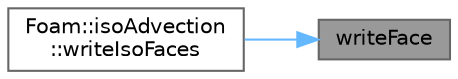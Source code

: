 digraph "writeFace"
{
 // LATEX_PDF_SIZE
  bgcolor="transparent";
  edge [fontname=Helvetica,fontsize=10,labelfontname=Helvetica,labelfontsize=10];
  node [fontname=Helvetica,fontsize=10,shape=box,height=0.2,width=0.4];
  rankdir="RL";
  Node1 [id="Node000001",label="writeFace",height=0.2,width=0.4,color="gray40", fillcolor="grey60", style="filled", fontcolor="black",tooltip=" "];
  Node1 -> Node2 [id="edge1_Node000001_Node000002",dir="back",color="steelblue1",style="solid",tooltip=" "];
  Node2 [id="Node000002",label="Foam::isoAdvection\l::writeIsoFaces",height=0.2,width=0.4,color="grey40", fillcolor="white", style="filled",URL="$classFoam_1_1isoAdvection.html#a7de5b3f64a10234fdf537008d11be881",tooltip=" "];
}
